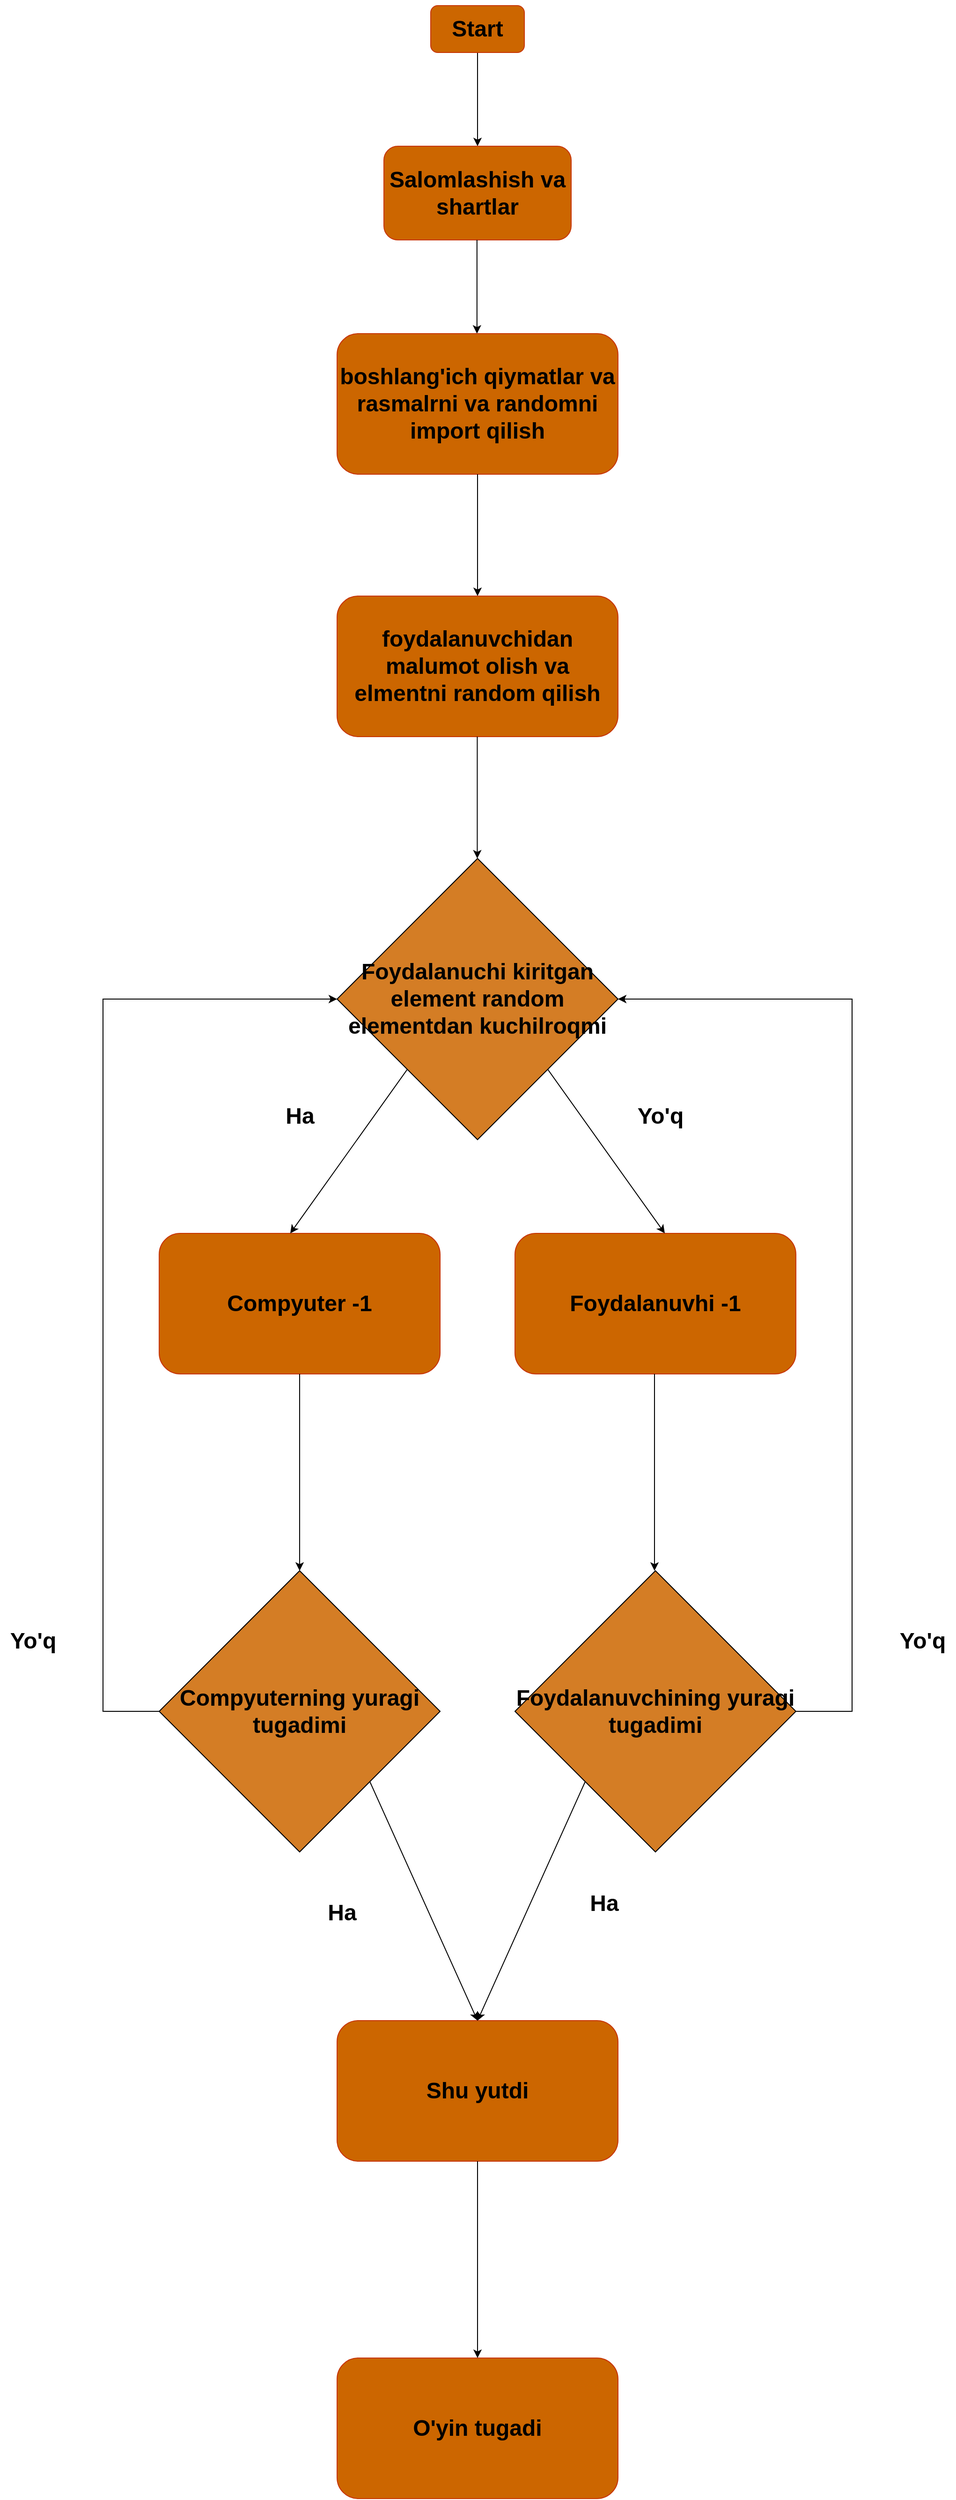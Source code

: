 <mxfile version="22.1.21" type="github">
  <diagram id="C5RBs43oDa-KdzZeNtuy" name="Page-1">
    <mxGraphModel dx="2577" dy="883" grid="1" gridSize="10" guides="1" tooltips="1" connect="1" arrows="1" fold="1" page="1" pageScale="1" pageWidth="827" pageHeight="1169" math="0" shadow="0">
      <root>
        <mxCell id="WIyWlLk6GJQsqaUBKTNV-0" />
        <mxCell id="WIyWlLk6GJQsqaUBKTNV-1" parent="WIyWlLk6GJQsqaUBKTNV-0" />
        <mxCell id="RrQXYz5zGmn54PQTab61-1" value="" style="endArrow=classic;html=1;rounded=0;exitX=0.5;exitY=1;exitDx=0;exitDy=0;" edge="1" parent="WIyWlLk6GJQsqaUBKTNV-1">
          <mxGeometry width="50" height="50" relative="1" as="geometry">
            <mxPoint x="80" y="510" as="sourcePoint" />
            <mxPoint x="80" y="610" as="targetPoint" />
          </mxGeometry>
        </mxCell>
        <mxCell id="RrQXYz5zGmn54PQTab61-2" value="&lt;h1&gt;Start&lt;/h1&gt;" style="rounded=1;whiteSpace=wrap;html=1;fillColor=#CC6600;fontColor=#000000;strokeColor=#C73500;glass=0;gradientColor=none;" vertex="1" parent="WIyWlLk6GJQsqaUBKTNV-1">
          <mxGeometry x="30" y="460" width="100" height="50" as="geometry" />
        </mxCell>
        <mxCell id="RrQXYz5zGmn54PQTab61-3" value="&lt;h1&gt;Salomlashish va shartlar&lt;/h1&gt;" style="rounded=1;whiteSpace=wrap;html=1;fillColor=#CC6600;fontColor=#000000;strokeColor=#C73500;glass=0;gradientColor=none;" vertex="1" parent="WIyWlLk6GJQsqaUBKTNV-1">
          <mxGeometry x="-20" y="610" width="200" height="100" as="geometry" />
        </mxCell>
        <mxCell id="RrQXYz5zGmn54PQTab61-4" value="" style="endArrow=classic;html=1;rounded=0;exitX=0.5;exitY=1;exitDx=0;exitDy=0;" edge="1" parent="WIyWlLk6GJQsqaUBKTNV-1">
          <mxGeometry width="50" height="50" relative="1" as="geometry">
            <mxPoint x="79.41" y="710" as="sourcePoint" />
            <mxPoint x="79.41" y="810" as="targetPoint" />
          </mxGeometry>
        </mxCell>
        <mxCell id="RrQXYz5zGmn54PQTab61-5" value="&lt;h1&gt;boshlang&#39;ich qiymatlar va rasmalrni va randomni import qilish&lt;/h1&gt;" style="rounded=1;whiteSpace=wrap;html=1;fillColor=#CC6600;fontColor=#000000;strokeColor=#C73500;glass=0;gradientColor=none;" vertex="1" parent="WIyWlLk6GJQsqaUBKTNV-1">
          <mxGeometry x="-70" y="810" width="300" height="150" as="geometry" />
        </mxCell>
        <mxCell id="RrQXYz5zGmn54PQTab61-7" value="" style="endArrow=classic;html=1;rounded=0;exitX=0.5;exitY=1;exitDx=0;exitDy=0;entryX=0.5;entryY=0;entryDx=0;entryDy=0;" edge="1" parent="WIyWlLk6GJQsqaUBKTNV-1" source="RrQXYz5zGmn54PQTab61-5" target="RrQXYz5zGmn54PQTab61-8">
          <mxGeometry width="50" height="50" relative="1" as="geometry">
            <mxPoint x="79.17" y="970" as="sourcePoint" />
            <mxPoint x="79.17" y="1070" as="targetPoint" />
          </mxGeometry>
        </mxCell>
        <mxCell id="RrQXYz5zGmn54PQTab61-8" value="&lt;h1&gt;foydalanuvchidan malumot olish va elmentni random qilish&lt;/h1&gt;" style="rounded=1;whiteSpace=wrap;html=1;fillColor=#CC6600;fontColor=#000000;strokeColor=#C73500;glass=0;gradientColor=none;" vertex="1" parent="WIyWlLk6GJQsqaUBKTNV-1">
          <mxGeometry x="-70" y="1090" width="300" height="150" as="geometry" />
        </mxCell>
        <mxCell id="RrQXYz5zGmn54PQTab61-9" value="&lt;h1&gt;Foydalanuchi kiritgan element random elementdan kuchilroqmi&lt;/h1&gt;" style="rhombus;whiteSpace=wrap;html=1;fillColor=#d47d25;" vertex="1" parent="WIyWlLk6GJQsqaUBKTNV-1">
          <mxGeometry x="-70" y="1370" width="300" height="300" as="geometry" />
        </mxCell>
        <mxCell id="RrQXYz5zGmn54PQTab61-10" value="" style="endArrow=classic;html=1;rounded=0;exitX=0.5;exitY=1;exitDx=0;exitDy=0;entryX=0.5;entryY=0;entryDx=0;entryDy=0;" edge="1" parent="WIyWlLk6GJQsqaUBKTNV-1">
          <mxGeometry width="50" height="50" relative="1" as="geometry">
            <mxPoint x="79.72" y="1240" as="sourcePoint" />
            <mxPoint x="79.72" y="1370" as="targetPoint" />
          </mxGeometry>
        </mxCell>
        <mxCell id="RrQXYz5zGmn54PQTab61-14" value="&lt;h1&gt;Foydalanuvchining yuragi tugadimi&lt;/h1&gt;" style="rhombus;whiteSpace=wrap;html=1;fillColor=#d47d25;" vertex="1" parent="WIyWlLk6GJQsqaUBKTNV-1">
          <mxGeometry x="120" y="2130" width="300" height="300" as="geometry" />
        </mxCell>
        <mxCell id="RrQXYz5zGmn54PQTab61-15" value="&lt;h1&gt;Compyuterning yuragi tugadimi&lt;/h1&gt;" style="rhombus;whiteSpace=wrap;html=1;fillColor=#d47d25;" vertex="1" parent="WIyWlLk6GJQsqaUBKTNV-1">
          <mxGeometry x="-260" y="2130" width="300" height="300" as="geometry" />
        </mxCell>
        <mxCell id="RrQXYz5zGmn54PQTab61-16" value="&lt;h1&gt;Foydalanuvhi -1&lt;/h1&gt;" style="rounded=1;whiteSpace=wrap;html=1;fillColor=#CC6600;fontColor=#000000;strokeColor=#C73500;glass=0;gradientColor=none;" vertex="1" parent="WIyWlLk6GJQsqaUBKTNV-1">
          <mxGeometry x="120" y="1770" width="300" height="150" as="geometry" />
        </mxCell>
        <mxCell id="RrQXYz5zGmn54PQTab61-17" value="&lt;h1&gt;Compyuter -1&lt;/h1&gt;" style="rounded=1;whiteSpace=wrap;html=1;fillColor=#CC6600;fontColor=#000000;strokeColor=#C73500;glass=0;gradientColor=none;" vertex="1" parent="WIyWlLk6GJQsqaUBKTNV-1">
          <mxGeometry x="-260" y="1770" width="300" height="150" as="geometry" />
        </mxCell>
        <mxCell id="RrQXYz5zGmn54PQTab61-20" value="&lt;h1&gt;Shu yutdi&lt;/h1&gt;" style="rounded=1;whiteSpace=wrap;html=1;fillColor=#CC6600;fontColor=#000000;strokeColor=#C73500;glass=0;gradientColor=none;" vertex="1" parent="WIyWlLk6GJQsqaUBKTNV-1">
          <mxGeometry x="-70" y="2610" width="300" height="150" as="geometry" />
        </mxCell>
        <mxCell id="RrQXYz5zGmn54PQTab61-21" value="&lt;h1&gt;O&#39;yin tugadi&lt;/h1&gt;" style="rounded=1;whiteSpace=wrap;html=1;fillColor=#CC6600;fontColor=#000000;strokeColor=#C73500;glass=0;gradientColor=none;" vertex="1" parent="WIyWlLk6GJQsqaUBKTNV-1">
          <mxGeometry x="-70" y="2970" width="300" height="150" as="geometry" />
        </mxCell>
        <mxCell id="RrQXYz5zGmn54PQTab61-24" value="" style="endArrow=classic;html=1;rounded=0;exitX=0;exitY=1;exitDx=0;exitDy=0;" edge="1" parent="WIyWlLk6GJQsqaUBKTNV-1" source="RrQXYz5zGmn54PQTab61-9">
          <mxGeometry width="50" height="50" relative="1" as="geometry">
            <mxPoint x="-180" y="1610" as="sourcePoint" />
            <mxPoint x="-120" y="1770" as="targetPoint" />
          </mxGeometry>
        </mxCell>
        <mxCell id="RrQXYz5zGmn54PQTab61-25" value="" style="endArrow=classic;html=1;rounded=0;exitX=1;exitY=1;exitDx=0;exitDy=0;" edge="1" parent="WIyWlLk6GJQsqaUBKTNV-1" source="RrQXYz5zGmn54PQTab61-9">
          <mxGeometry width="50" height="50" relative="1" as="geometry">
            <mxPoint x="-60" y="1800" as="sourcePoint" />
            <mxPoint x="280" y="1770" as="targetPoint" />
          </mxGeometry>
        </mxCell>
        <mxCell id="RrQXYz5zGmn54PQTab61-26" value="" style="endArrow=classic;html=1;rounded=0;entryX=0.5;entryY=0;entryDx=0;entryDy=0;exitX=0.5;exitY=1;exitDx=0;exitDy=0;" edge="1" parent="WIyWlLk6GJQsqaUBKTNV-1" source="RrQXYz5zGmn54PQTab61-17" target="RrQXYz5zGmn54PQTab61-15">
          <mxGeometry width="50" height="50" relative="1" as="geometry">
            <mxPoint x="-110" y="2010" as="sourcePoint" />
            <mxPoint x="-60" y="1960" as="targetPoint" />
          </mxGeometry>
        </mxCell>
        <mxCell id="RrQXYz5zGmn54PQTab61-27" value="" style="endArrow=classic;html=1;rounded=0;entryX=0.5;entryY=0;entryDx=0;entryDy=0;exitX=0.5;exitY=1;exitDx=0;exitDy=0;" edge="1" parent="WIyWlLk6GJQsqaUBKTNV-1">
          <mxGeometry width="50" height="50" relative="1" as="geometry">
            <mxPoint x="269" y="1920" as="sourcePoint" />
            <mxPoint x="269" y="2130" as="targetPoint" />
          </mxGeometry>
        </mxCell>
        <mxCell id="RrQXYz5zGmn54PQTab61-28" value="" style="endArrow=classic;html=1;rounded=0;entryX=0.5;entryY=0;entryDx=0;entryDy=0;exitX=1;exitY=1;exitDx=0;exitDy=0;" edge="1" parent="WIyWlLk6GJQsqaUBKTNV-1" source="RrQXYz5zGmn54PQTab61-15" target="RrQXYz5zGmn54PQTab61-20">
          <mxGeometry width="50" height="50" relative="1" as="geometry">
            <mxPoint x="-50" y="2510" as="sourcePoint" />
            <mxPoint y="2460" as="targetPoint" />
          </mxGeometry>
        </mxCell>
        <mxCell id="RrQXYz5zGmn54PQTab61-30" value="" style="endArrow=classic;html=1;rounded=0;entryX=0.5;entryY=0;entryDx=0;entryDy=0;exitX=0;exitY=1;exitDx=0;exitDy=0;" edge="1" parent="WIyWlLk6GJQsqaUBKTNV-1" source="RrQXYz5zGmn54PQTab61-14" target="RrQXYz5zGmn54PQTab61-20">
          <mxGeometry width="50" height="50" relative="1" as="geometry">
            <mxPoint x="100" y="2500" as="sourcePoint" />
            <mxPoint x="150" y="2450" as="targetPoint" />
          </mxGeometry>
        </mxCell>
        <mxCell id="RrQXYz5zGmn54PQTab61-31" value="" style="endArrow=classic;html=1;rounded=0;entryX=0.5;entryY=0;entryDx=0;entryDy=0;exitX=0.5;exitY=1;exitDx=0;exitDy=0;" edge="1" parent="WIyWlLk6GJQsqaUBKTNV-1" source="RrQXYz5zGmn54PQTab61-20" target="RrQXYz5zGmn54PQTab61-21">
          <mxGeometry width="50" height="50" relative="1" as="geometry">
            <mxPoint x="70" y="2890" as="sourcePoint" />
            <mxPoint x="120" y="2840" as="targetPoint" />
          </mxGeometry>
        </mxCell>
        <mxCell id="RrQXYz5zGmn54PQTab61-34" value="" style="endArrow=classic;html=1;rounded=0;entryX=0;entryY=0.5;entryDx=0;entryDy=0;exitX=0;exitY=0.5;exitDx=0;exitDy=0;" edge="1" parent="WIyWlLk6GJQsqaUBKTNV-1" source="RrQXYz5zGmn54PQTab61-15" target="RrQXYz5zGmn54PQTab61-9">
          <mxGeometry width="50" height="50" relative="1" as="geometry">
            <mxPoint x="-260" y="2110" as="sourcePoint" />
            <mxPoint x="-210" y="2060" as="targetPoint" />
            <Array as="points">
              <mxPoint x="-320" y="2280" />
              <mxPoint x="-320" y="1520" />
            </Array>
          </mxGeometry>
        </mxCell>
        <mxCell id="RrQXYz5zGmn54PQTab61-35" value="" style="endArrow=classic;html=1;rounded=0;exitX=1;exitY=0.5;exitDx=0;exitDy=0;entryX=1;entryY=0.5;entryDx=0;entryDy=0;" edge="1" parent="WIyWlLk6GJQsqaUBKTNV-1" source="RrQXYz5zGmn54PQTab61-14" target="RrQXYz5zGmn54PQTab61-9">
          <mxGeometry width="50" height="50" relative="1" as="geometry">
            <mxPoint x="94" y="1740" as="sourcePoint" />
            <mxPoint x="464" y="1510" as="targetPoint" />
            <Array as="points">
              <mxPoint x="480" y="2280" />
              <mxPoint x="480" y="1520" />
            </Array>
          </mxGeometry>
        </mxCell>
        <mxCell id="RrQXYz5zGmn54PQTab61-38" value="&lt;h1&gt;Ha&lt;/h1&gt;" style="text;html=1;align=center;verticalAlign=middle;resizable=0;points=[];autosize=1;strokeColor=none;fillColor=none;" vertex="1" parent="WIyWlLk6GJQsqaUBKTNV-1">
          <mxGeometry x="-135" y="1610" width="50" height="70" as="geometry" />
        </mxCell>
        <mxCell id="RrQXYz5zGmn54PQTab61-39" value="&lt;h1&gt;Yo&#39;q&lt;/h1&gt;" style="text;html=1;align=center;verticalAlign=middle;resizable=0;points=[];autosize=1;strokeColor=none;fillColor=none;" vertex="1" parent="WIyWlLk6GJQsqaUBKTNV-1">
          <mxGeometry x="240" y="1610" width="70" height="70" as="geometry" />
        </mxCell>
        <mxCell id="RrQXYz5zGmn54PQTab61-40" value="&lt;h1&gt;Ha&lt;/h1&gt;" style="text;html=1;align=center;verticalAlign=middle;resizable=0;points=[];autosize=1;strokeColor=none;fillColor=none;" vertex="1" parent="WIyWlLk6GJQsqaUBKTNV-1">
          <mxGeometry x="-90" y="2460" width="50" height="70" as="geometry" />
        </mxCell>
        <mxCell id="RrQXYz5zGmn54PQTab61-41" value="&lt;h1&gt;Ha&lt;/h1&gt;" style="text;html=1;align=center;verticalAlign=middle;resizable=0;points=[];autosize=1;strokeColor=none;fillColor=none;" vertex="1" parent="WIyWlLk6GJQsqaUBKTNV-1">
          <mxGeometry x="190" y="2450" width="50" height="70" as="geometry" />
        </mxCell>
        <mxCell id="RrQXYz5zGmn54PQTab61-42" value="&lt;h1&gt;Yo&#39;q&lt;/h1&gt;" style="text;html=1;align=center;verticalAlign=middle;resizable=0;points=[];autosize=1;strokeColor=none;fillColor=none;" vertex="1" parent="WIyWlLk6GJQsqaUBKTNV-1">
          <mxGeometry x="520" y="2170" width="70" height="70" as="geometry" />
        </mxCell>
        <mxCell id="RrQXYz5zGmn54PQTab61-43" value="&lt;h1&gt;Yo&#39;q&lt;/h1&gt;" style="text;html=1;align=center;verticalAlign=middle;resizable=0;points=[];autosize=1;strokeColor=none;fillColor=none;" vertex="1" parent="WIyWlLk6GJQsqaUBKTNV-1">
          <mxGeometry x="-430" y="2170" width="70" height="70" as="geometry" />
        </mxCell>
      </root>
    </mxGraphModel>
  </diagram>
</mxfile>
